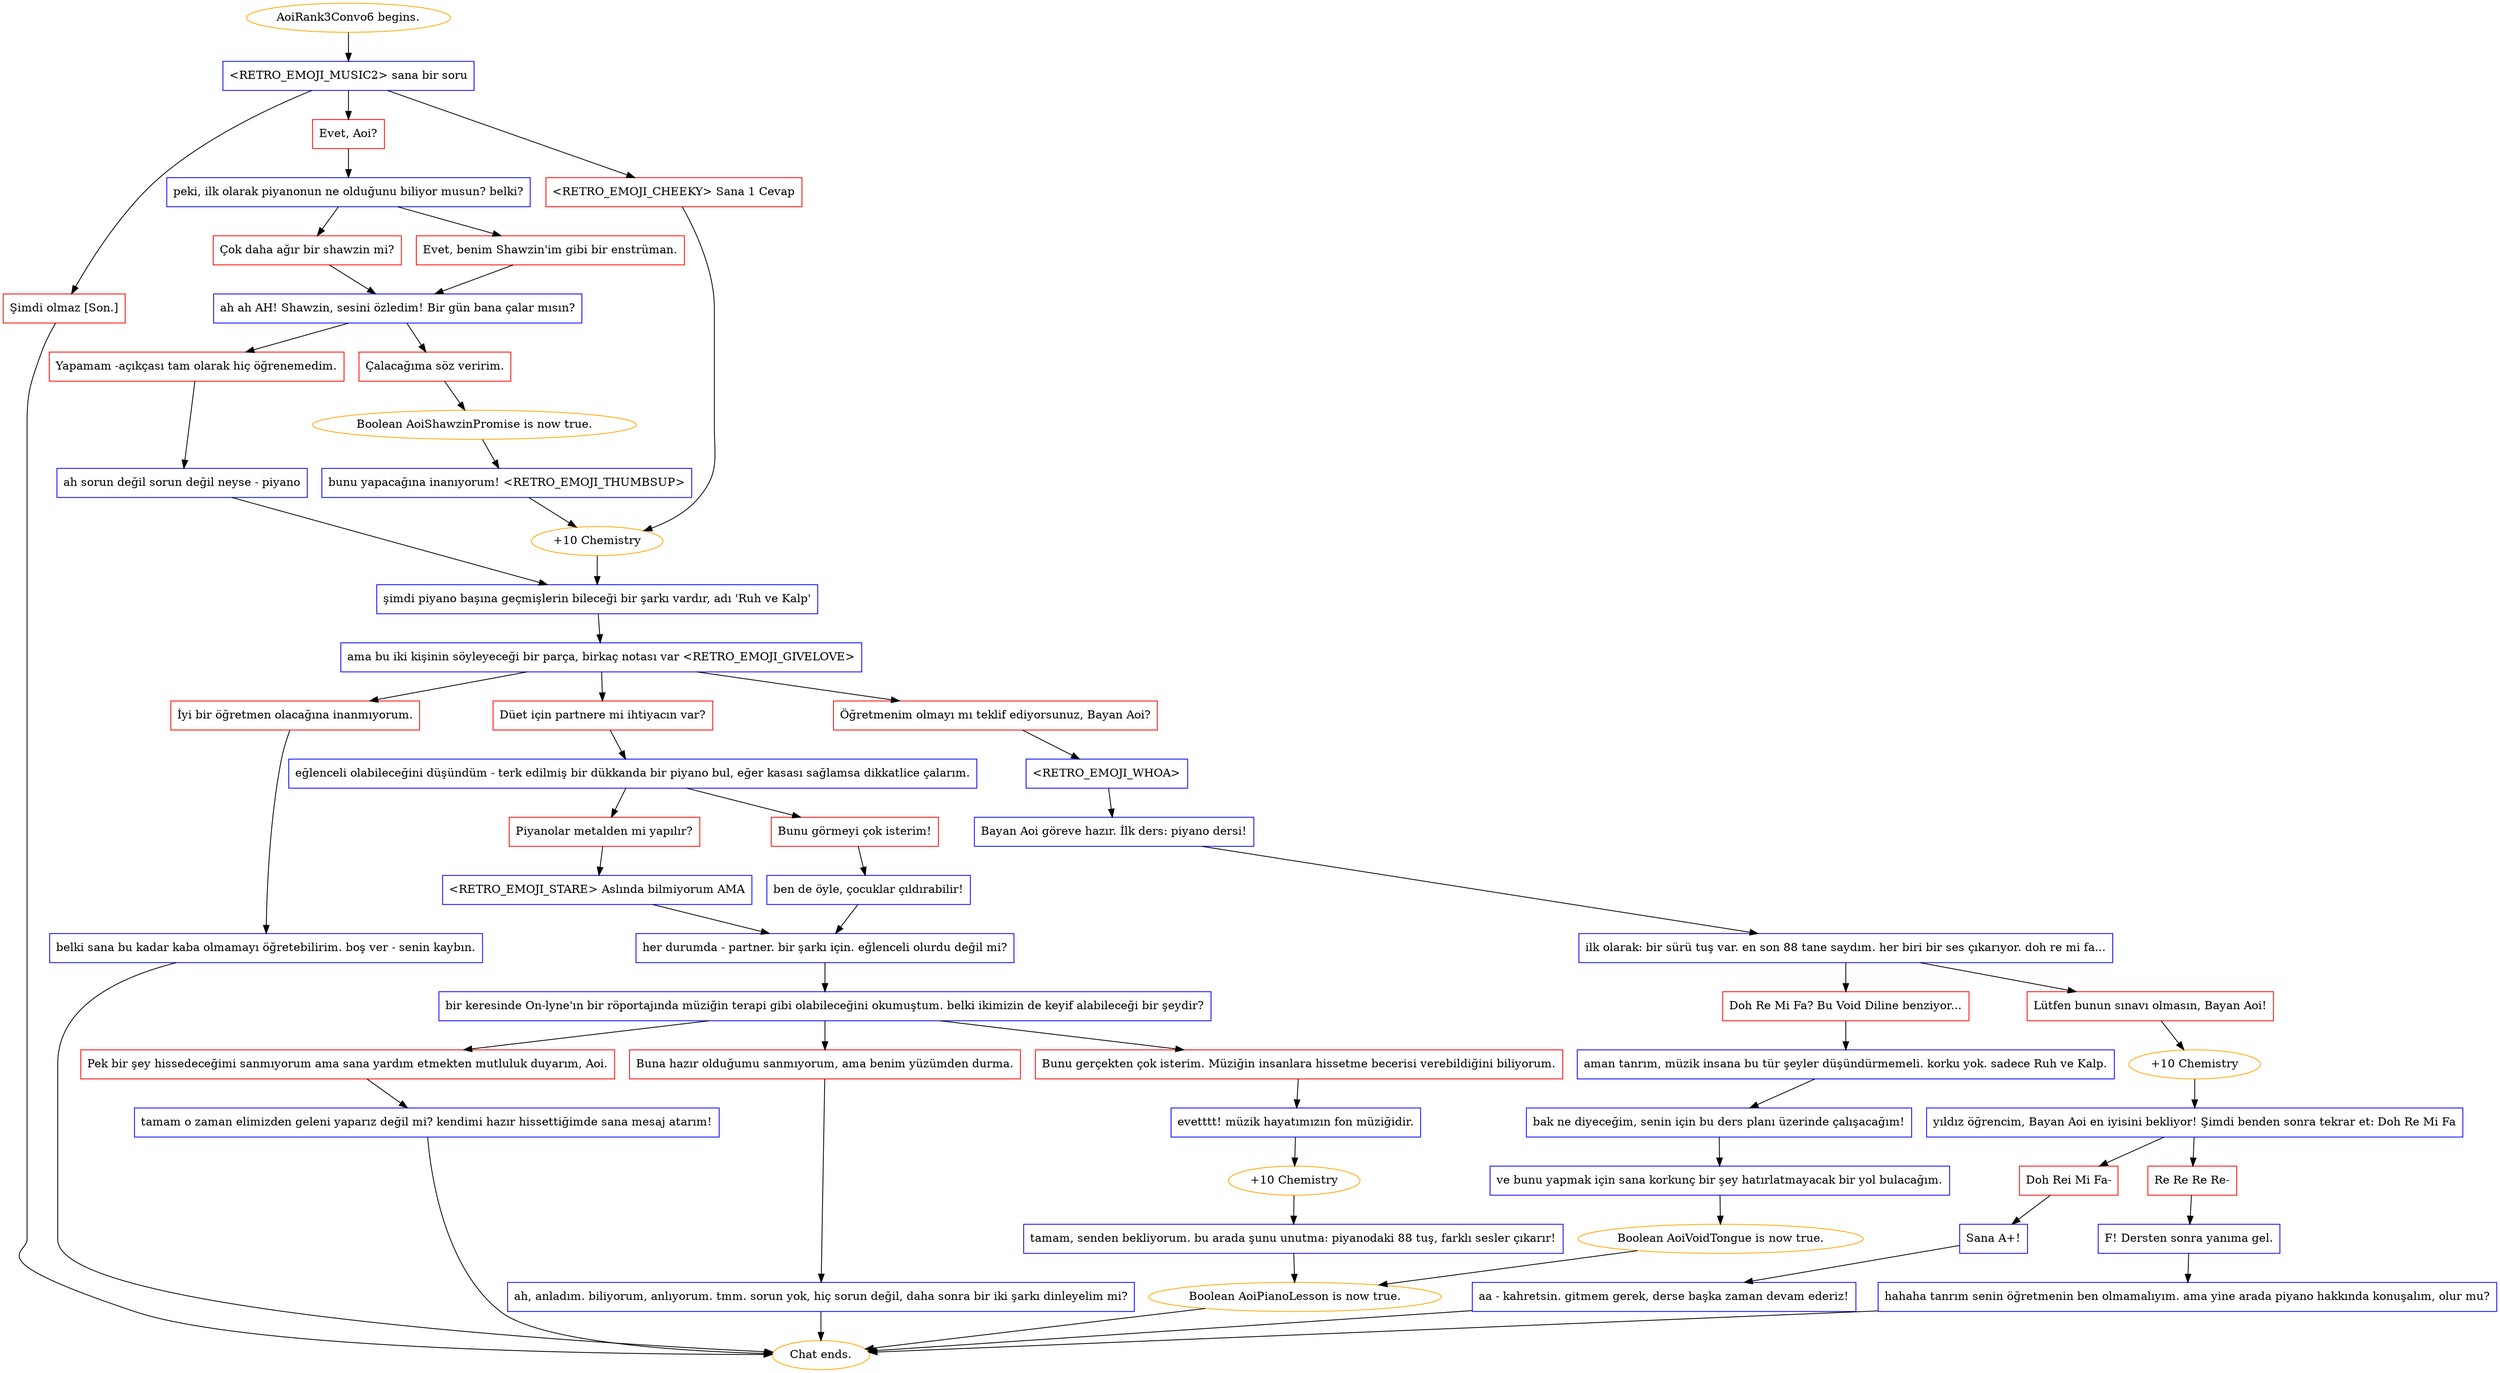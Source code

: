 digraph {
	"AoiRank3Convo6 begins." [color=orange];
		"AoiRank3Convo6 begins." -> j1056139490;
	j1056139490 [label="<RETRO_EMOJI_MUSIC2> sana bir soru",shape=box,color=blue];
		j1056139490 -> j1878101299;
		j1056139490 -> j3857749727;
		j1056139490 -> j710657635;
	j1878101299 [label="<RETRO_EMOJI_CHEEKY> Sana 1 Cevap",shape=box,color=red];
		j1878101299 -> j467356331;
	j3857749727 [label="Evet, Aoi?",shape=box,color=red];
		j3857749727 -> j119632088;
	j710657635 [label="Şimdi olmaz [Son.]",shape=box,color=red];
		j710657635 -> "Chat ends.";
	j467356331 [label="+10 Chemistry",color=orange];
		j467356331 -> j442651564;
	j119632088 [label="peki, ilk olarak piyanonun ne olduğunu biliyor musun? belki?",shape=box,color=blue];
		j119632088 -> j3191412305;
		j119632088 -> j727994673;
	"Chat ends." [color=orange];
	j442651564 [label="şimdi piyano başına geçmişlerin bileceği bir şarkı vardır, adı 'Ruh ve Kalp'",shape=box,color=blue];
		j442651564 -> j1533477515;
	j3191412305 [label="Çok daha ağır bir shawzin mi?",shape=box,color=red];
		j3191412305 -> j447899801;
	j727994673 [label="Evet, benim Shawzin'im gibi bir enstrüman.",shape=box,color=red];
		j727994673 -> j447899801;
	j1533477515 [label="ama bu iki kişinin söyleyeceği bir parça, birkaç notası var <RETRO_EMOJI_GIVELOVE>",shape=box,color=blue];
		j1533477515 -> j1937481398;
		j1533477515 -> j770301402;
		j1533477515 -> j3954375014;
	j447899801 [label="ah ah AH! Shawzin, sesini özledim! Bir gün bana çalar mısın?",shape=box,color=blue];
		j447899801 -> j1496409431;
		j447899801 -> j4220396786;
	j1937481398 [label="Düet için partnere mi ihtiyacın var?",shape=box,color=red];
		j1937481398 -> j1389614757;
	j770301402 [label="Öğretmenim olmayı mı teklif ediyorsunuz, Bayan Aoi?",shape=box,color=red];
		j770301402 -> j1728507982;
	j3954375014 [label="İyi bir öğretmen olacağına inanmıyorum.",shape=box,color=red];
		j3954375014 -> j3325403988;
	j1496409431 [label="Çalacağıma söz veririm.",shape=box,color=red];
		j1496409431 -> j1729076569;
	j4220396786 [label="Yapamam -açıkçası tam olarak hiç öğrenemedim.",shape=box,color=red];
		j4220396786 -> j162677271;
	j1389614757 [label="eğlenceli olabileceğini düşündüm - terk edilmiş bir dükkanda bir piyano bul, eğer kasası sağlamsa dikkatlice çalarım.",shape=box,color=blue];
		j1389614757 -> j2193463536;
		j1389614757 -> j2797323205;
	j1728507982 [label="<RETRO_EMOJI_WHOA>",shape=box,color=blue];
		j1728507982 -> j2407334886;
	j3325403988 [label="belki sana bu kadar kaba olmamayı öğretebilirim. boş ver - senin kaybın.",shape=box,color=blue];
		j3325403988 -> "Chat ends.";
	j1729076569 [label="Boolean AoiShawzinPromise is now true.",color=orange];
		j1729076569 -> j903429530;
	j162677271 [label="ah sorun değil sorun değil neyse - piyano",shape=box,color=blue];
		j162677271 -> j442651564;
	j2193463536 [label="Piyanolar metalden mi yapılır?",shape=box,color=red];
		j2193463536 -> j944450598;
	j2797323205 [label="Bunu görmeyi çok isterim!",shape=box,color=red];
		j2797323205 -> j1192701834;
	j2407334886 [label="Bayan Aoi göreve hazır. İlk ders: piyano dersi!",shape=box,color=blue];
		j2407334886 -> j971857996;
	j903429530 [label="bunu yapacağına inanıyorum! <RETRO_EMOJI_THUMBSUP>",shape=box,color=blue];
		j903429530 -> j467356331;
	j944450598 [label="<RETRO_EMOJI_STARE> Aslında bilmiyorum AMA",shape=box,color=blue];
		j944450598 -> j356500223;
	j1192701834 [label="ben de öyle, çocuklar çıldırabilir!",shape=box,color=blue];
		j1192701834 -> j356500223;
	j971857996 [label="ilk olarak: bir sürü tuş var. en son 88 tane saydım. her biri bir ses çıkarıyor. doh re mi fa...",shape=box,color=blue];
		j971857996 -> j1913761486;
		j971857996 -> j608922358;
	j356500223 [label="her durumda - partner. bir şarkı için. eğlenceli olurdu değil mi?",shape=box,color=blue];
		j356500223 -> j4272585014;
	j1913761486 [label="Doh Re Mi Fa? Bu Void Diline benziyor...",shape=box,color=red];
		j1913761486 -> j128425092;
	j608922358 [label="Lütfen bunun sınavı olmasın, Bayan Aoi!",shape=box,color=red];
		j608922358 -> j2111078429;
	j4272585014 [label="bir keresinde On-lyne'ın bir röportajında müziğin terapi gibi olabileceğini okumuştum. belki ikimizin de keyif alabileceği bir şeydir?",shape=box,color=blue];
		j4272585014 -> j2809829023;
		j4272585014 -> j42924478;
		j4272585014 -> j3222701624;
	j128425092 [label="aman tanrım, müzik insana bu tür şeyler düşündürmemeli. korku yok. sadece Ruh ve Kalp.",shape=box,color=blue];
		j128425092 -> j2160770585;
	j2111078429 [label="+10 Chemistry",color=orange];
		j2111078429 -> j2643648394;
	j2809829023 [label="Buna hazır olduğumu sanmıyorum, ama benim yüzümden durma.",shape=box,color=red];
		j2809829023 -> j2327724005;
	j42924478 [label="Bunu gerçekten çok isterim. Müziğin insanlara hissetme becerisi verebildiğini biliyorum.",shape=box,color=red];
		j42924478 -> j1867169879;
	j3222701624 [label="Pek bir şey hissedeceğimi sanmıyorum ama sana yardım etmekten mutluluk duyarım, Aoi.",shape=box,color=red];
		j3222701624 -> j3022650129;
	j2160770585 [label="bak ne diyeceğim, senin için bu ders planı üzerinde çalışacağım!",shape=box,color=blue];
		j2160770585 -> j2465767933;
	j2643648394 [label="yıldız öğrencim, Bayan Aoi en iyisini bekliyor! Şimdi benden sonra tekrar et: Doh Re Mi Fa",shape=box,color=blue];
		j2643648394 -> j631808653;
		j2643648394 -> j2982688886;
	j2327724005 [label="ah, anladım. biliyorum, anlıyorum. tmm. sorun yok, hiç sorun değil, daha sonra bir iki şarkı dinleyelim mi?",shape=box,color=blue];
		j2327724005 -> "Chat ends.";
	j1867169879 [label="evetttt! müzik hayatımızın fon müziğidir.",shape=box,color=blue];
		j1867169879 -> j3614992085;
	j3022650129 [label="tamam o zaman elimizden geleni yaparız değil mi? kendimi hazır hissettiğimde sana mesaj atarım!",shape=box,color=blue];
		j3022650129 -> "Chat ends.";
	j2465767933 [label="ve bunu yapmak için sana korkunç bir şey hatırlatmayacak bir yol bulacağım.",shape=box,color=blue];
		j2465767933 -> j1862575777;
	j631808653 [label="Doh Rei Mi Fa-",shape=box,color=red];
		j631808653 -> j1096695992;
	j2982688886 [label="Re Re Re Re-",shape=box,color=red];
		j2982688886 -> j1692329556;
	j3614992085 [label="+10 Chemistry",color=orange];
		j3614992085 -> j2067624811;
	j1862575777 [label="Boolean AoiVoidTongue is now true.",color=orange];
		j1862575777 -> j553992355;
	j1096695992 [label="Sana A+!",shape=box,color=blue];
		j1096695992 -> j618387144;
	j1692329556 [label="F! Dersten sonra yanıma gel.",shape=box,color=blue];
		j1692329556 -> j2525187412;
	j2067624811 [label="tamam, senden bekliyorum. bu arada şunu unutma: piyanodaki 88 tuş, farklı sesler çıkarır!",shape=box,color=blue];
		j2067624811 -> j553992355;
	j553992355 [label="Boolean AoiPianoLesson is now true.",color=orange];
		j553992355 -> "Chat ends.";
	j618387144 [label="aa - kahretsin. gitmem gerek, derse başka zaman devam ederiz!",shape=box,color=blue];
		j618387144 -> "Chat ends.";
	j2525187412 [label="hahaha tanrım senin öğretmenin ben olmamalıyım. ama yine arada piyano hakkında konuşalım, olur mu?",shape=box,color=blue];
		j2525187412 -> "Chat ends.";
}